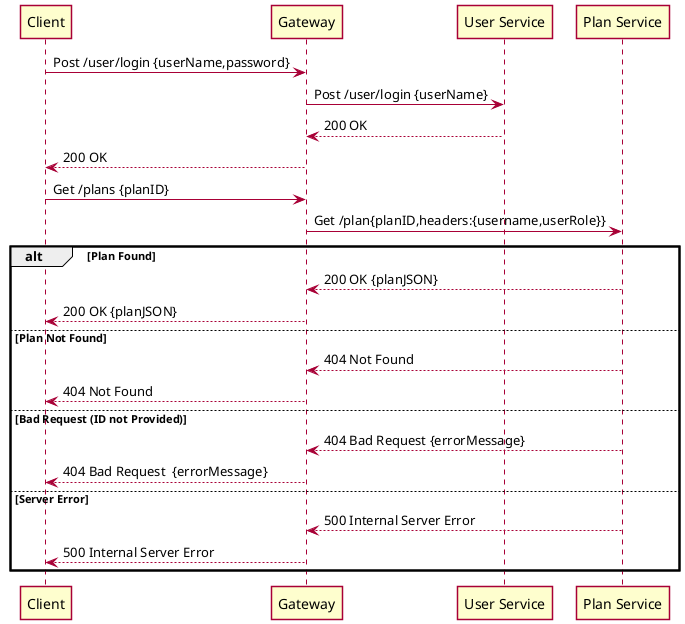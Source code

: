 @startuml
'https://plantuml.com/sequence-diagram


skin rose
skinparam shadowing false
participant "Client" as CL
participant "Gateway" as Gateway
participant "User Service" as US
participant "Plan Service" as PS
CL -> Gateway: Post /user/login {userName,password}
Gateway -> US: Post /user/login {userName}
US --> Gateway: 200 OK
Gateway--> CL: 200 OK
CL -> Gateway : Get /plans {planID}
Gateway -> PS : Get /plan{planID,headers:{username,userRole}}
alt Plan Found
 PS --> Gateway: 200 OK {planJSON}
 Gateway --> CL : 200 OK {planJSON}
else Plan Not Found
 PS --> Gateway: 404 Not Found
 Gateway--> CL: 404 Not Found

else Bad Request (ID not Provided)
 PS --> Gateway: 404 Bad Request {errorMessage}
 Gateway --> CL: 404 Bad Request  {errorMessage}
else Server Error
 PS--> Gateway : 500 Internal Server Error
 Gateway-->CL: 500 Internal Server Error
end
@enduml